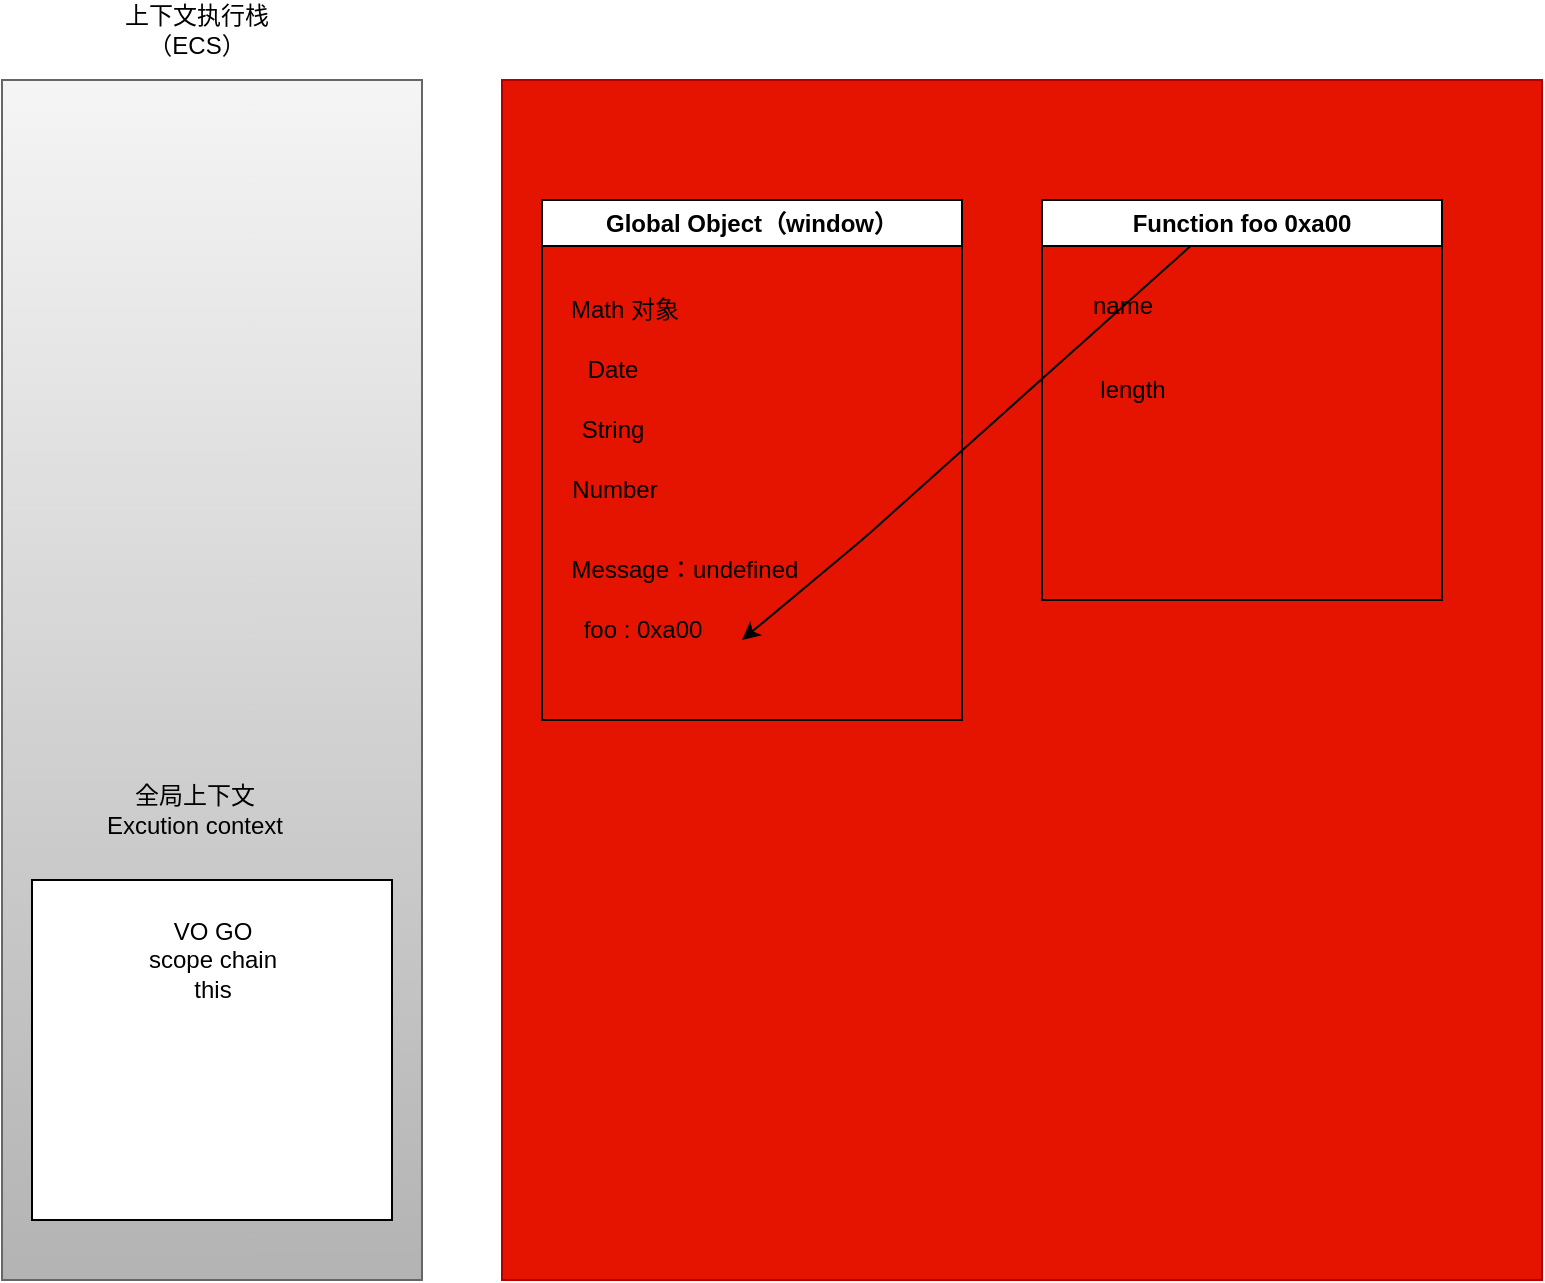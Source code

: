 <mxfile>
    <diagram id="RHBhFcc3l8tHyAN9iLR9" name="第 1 页">
        <mxGraphModel dx="468" dy="1139" grid="1" gridSize="10" guides="1" tooltips="1" connect="1" arrows="1" fold="1" page="1" pageScale="1" pageWidth="827" pageHeight="1169" math="0" shadow="0">
            <root>
                <mxCell id="0"/>
                <mxCell id="1" parent="0"/>
                <mxCell id="2" value="" style="rounded=0;whiteSpace=wrap;html=1;fillColor=#f5f5f5;strokeColor=#666666;gradientColor=#b3b3b3;" parent="1" vertex="1">
                    <mxGeometry x="30" y="170" width="210" height="600" as="geometry"/>
                </mxCell>
                <mxCell id="3" value="" style="rounded=0;whiteSpace=wrap;html=1;fillColor=#e51400;fontColor=#ffffff;strokeColor=#B20000;" parent="1" vertex="1">
                    <mxGeometry x="280" y="170" width="520" height="600" as="geometry"/>
                </mxCell>
                <mxCell id="18" value="Global Object（window）" style="swimlane;whiteSpace=wrap;html=1;" parent="1" vertex="1">
                    <mxGeometry x="300" y="230" width="210" height="260" as="geometry"/>
                </mxCell>
                <mxCell id="19" value="Math 对象" style="text;html=1;align=center;verticalAlign=middle;resizable=0;points=[];autosize=1;strokeColor=none;fillColor=none;" parent="18" vertex="1">
                    <mxGeometry x="1" y="40" width="80" height="30" as="geometry"/>
                </mxCell>
                <mxCell id="20" value="Date" style="text;html=1;align=center;verticalAlign=middle;resizable=0;points=[];autosize=1;strokeColor=none;fillColor=none;" parent="18" vertex="1">
                    <mxGeometry x="10" y="70" width="50" height="30" as="geometry"/>
                </mxCell>
                <mxCell id="21" value="" style="edgeStyle=none;html=1;" parent="18" source="20" target="19" edge="1">
                    <mxGeometry relative="1" as="geometry"/>
                </mxCell>
                <mxCell id="22" value="String" style="text;html=1;align=center;verticalAlign=middle;resizable=0;points=[];autosize=1;strokeColor=none;fillColor=none;" parent="18" vertex="1">
                    <mxGeometry x="10" y="100" width="50" height="30" as="geometry"/>
                </mxCell>
                <mxCell id="23" value="Number" style="text;html=1;align=center;verticalAlign=middle;resizable=0;points=[];autosize=1;strokeColor=none;fillColor=none;" parent="18" vertex="1">
                    <mxGeometry x="1" y="130" width="70" height="30" as="geometry"/>
                </mxCell>
                <mxCell id="27" value="Message：undefined" style="text;html=1;align=center;verticalAlign=middle;resizable=0;points=[];autosize=1;strokeColor=none;fillColor=none;" parent="18" vertex="1">
                    <mxGeometry x="1" y="170" width="140" height="30" as="geometry"/>
                </mxCell>
                <mxCell id="34" value="foo : 0xa00" style="text;html=1;align=center;verticalAlign=middle;resizable=0;points=[];autosize=1;strokeColor=none;fillColor=none;" parent="18" vertex="1">
                    <mxGeometry x="10" y="200" width="80" height="30" as="geometry"/>
                </mxCell>
                <mxCell id="36" value="" style="endArrow=classic;startArrow=classic;html=1;entryX=0.5;entryY=0;entryDx=0;entryDy=0;" parent="18" target="29" edge="1">
                    <mxGeometry width="50" height="50" relative="1" as="geometry">
                        <mxPoint x="100" y="220" as="sourcePoint"/>
                        <mxPoint x="150" y="170" as="targetPoint"/>
                        <Array as="points">
                            <mxPoint x="160" y="170"/>
                        </Array>
                    </mxGeometry>
                </mxCell>
                <mxCell id="25" value="上下文执行栈（ECS）" style="text;html=1;align=center;verticalAlign=middle;whiteSpace=wrap;rounded=0;" parent="1" vertex="1">
                    <mxGeometry x="80" y="130" width="95" height="30" as="geometry"/>
                </mxCell>
                <mxCell id="29" value="Function foo 0xa00" style="swimlane;whiteSpace=wrap;html=1;" parent="1" vertex="1">
                    <mxGeometry x="550" y="230" width="200" height="200" as="geometry"/>
                </mxCell>
                <mxCell id="32" value="length" style="text;html=1;align=center;verticalAlign=middle;resizable=0;points=[];autosize=1;strokeColor=none;fillColor=none;" parent="29" vertex="1">
                    <mxGeometry x="15" y="80" width="60" height="30" as="geometry"/>
                </mxCell>
                <mxCell id="31" value="name" style="text;html=1;align=center;verticalAlign=middle;resizable=0;points=[];autosize=1;strokeColor=none;fillColor=none;" parent="29" vertex="1">
                    <mxGeometry x="15" y="38" width="50" height="30" as="geometry"/>
                </mxCell>
                <mxCell id="37" value="" style="rounded=0;whiteSpace=wrap;html=1;" parent="1" vertex="1">
                    <mxGeometry x="45" y="570" width="180" height="170" as="geometry"/>
                </mxCell>
                <mxCell id="41" value="全局上下文&lt;div&gt;Excution context&lt;/div&gt;" style="text;html=1;align=center;verticalAlign=middle;whiteSpace=wrap;rounded=0;" parent="1" vertex="1">
                    <mxGeometry x="80" y="520" width="92.5" height="30" as="geometry"/>
                </mxCell>
                <mxCell id="46" value="VO GO&lt;div&gt;scope chain&lt;/div&gt;&lt;div&gt;this&lt;/div&gt;" style="text;html=1;align=center;verticalAlign=middle;whiteSpace=wrap;rounded=0;" parent="1" vertex="1">
                    <mxGeometry x="72.5" y="580" width="125" height="60" as="geometry"/>
                </mxCell>
            </root>
        </mxGraphModel>
    </diagram>
</mxfile>